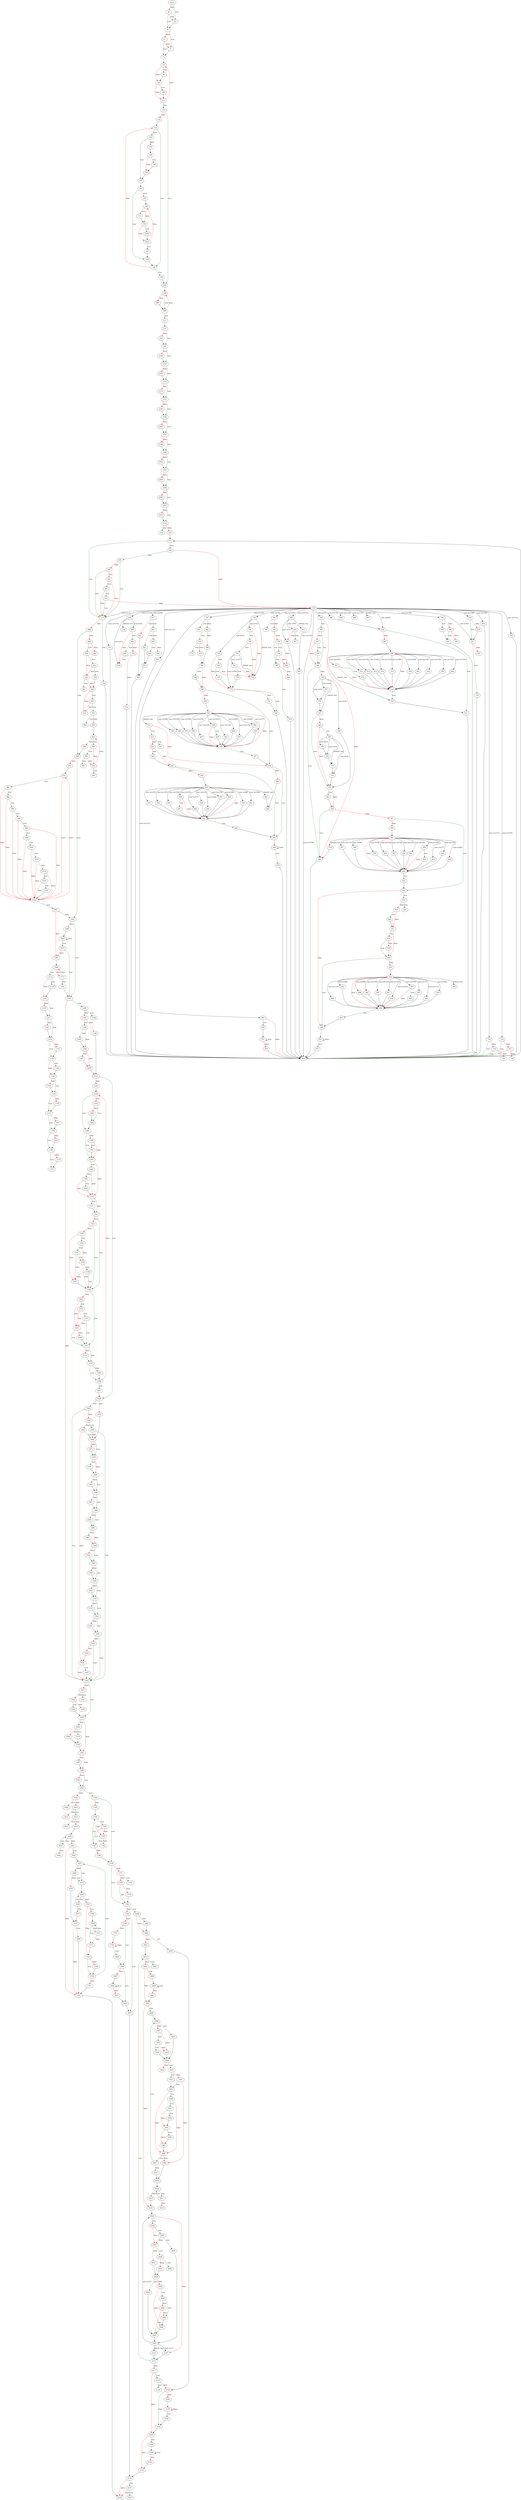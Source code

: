 digraph "main" {
	// Node definitions.
	2 [label=entry];
	56;
	60;
	61;
	67;
	71;
	72;
	74;
	98;
	102;
	108;
	113;
	119;
	122;
	123;
	136;
	139;
	140;
	148;
	151;
	153;
	157;
	159;
	160;
	171;
	176;
	187;
	188;
	190;
	194;
	195;
	199;
	206;
	208;
	211;
	215;
	218;
	220;
	223;
	224;
	271;
	282;
	285;
	290;
	293;
	299;
	303;
	310;
	312;
	316;
	325;
	329;
	332;
	338;
	344;
	353;
	356;
	357;
	359;
	361;
	364;
	367;
	370;
	372;
	374;
	376;
	378;
	384;
	385;
	387;
	390;
	391;
	395;
	396;
	397;
	398;
	399;
	400;
	403;
	404;
	405;
	406;
	407;
	408;
	409;
	413;
	414;
	415;
	424;
	425;
	428;
	431;
	435;
	438;
	440;
	443;
	444;
	448;
	449;
	450;
	451;
	452;
	453;
	456;
	457;
	458;
	459;
	460;
	461;
	462;
	466;
	467;
	468;
	470;
	475;
	479;
	480;
	486;
	493;
	497;
	498;
	502;
	503;
	504;
	505;
	506;
	507;
	510;
	511;
	512;
	513;
	514;
	515;
	516;
	520;
	521;
	522;
	525;
	531;
	537;
	538;
	540;
	543;
	545;
	550;
	552;
	554;
	555;
	557;
	563;
	565;
	568;
	570;
	576;
	578;
	580;
	586;
	587;
	590;
	591;
	595;
	596;
	597;
	598;
	599;
	600;
	603;
	604;
	605;
	606;
	607;
	608;
	609;
	613;
	615;
	621;
	623;
	626;
	630;
	634;
	635;
	639;
	640;
	641;
	642;
	643;
	644;
	647;
	648;
	649;
	650;
	651;
	652;
	653;
	657;
	658;
	662;
	663;
	664;
	666;
	667;
	669;
	674;
	678;
	688;
	693;
	695;
	703;
	705;
	714;
	715;
	716;
	719;
	722;
	724;
	727;
	730;
	732;
	733;
	737;
	744;
	747;
	749;
	756;
	760;
	763;
	770;
	772;
	776;
	782;
	784;
	785;
	789;
	791;
	795;
	799;
	803;
	807;
	814;
	816;
	817;
	822;
	824;
	827;
	830;
	832;
	833;
	837;
	843;
	849;
	853;
	854;
	857;
	859;
	861;
	862;
	870;
	871;
	878;
	882;
	883;
	884;
	887;
	888;
	898;
	900;
	902;
	909;
	912;
	916;
	918;
	921;
	926;
	929;
	932;
	935;
	939;
	943;
	946;
	951;
	955;
	959;
	962;
	965;
	968;
	969;
	974;
	976;
	982;
	986;
	990;
	994;
	998;
	1002;
	1006;
	1010;
	1014;
	1018;
	1022;
	1034;
	1041;
	1042;
	1066;
	1068;
	1073;
	1081;
	1085;
	1112;
	1118;
	1120;
	1125;
	1127;
	1130;
	1133;
	1137;
	1139;
	1143;
	1145;
	1149;
	1151;
	1155;
	1157;
	1161;
	1163;
	1167;
	1169;
	1173;
	1175;
	1177;
	1181;
	1182;
	1186;
	1190;
	1192;
	1195;
	1199;
	1200;
	1204;
	1207;
	1209;
	1212;
	1226;
	1234;
	1252;
	1266;
	1282;
	1286;
	1289;
	1293;
	1295;
	1300;
	1304;
	1308;
	1312;
	1317;
	1321;
	1323;
	1328;
	1334;
	1335;
	1339;
	1343;
	1347;
	1349;
	1350;
	1353;
	1357;
	1361;
	1369;
	1371;
	1373;
	1378;
	1381;
	1386;
	1427;
	1428;
	1452;
	1454;
	1456;
	1458;
	1463;
	1466;
	1473;
	1475;
	1478;
	1480;
	1482;
	1484;
	1487;
	1489;
	1492;
	1494;
	1497;
	1499;
	1502;
	1504;
	1507;
	1509;
	1512;
	1514;
	1519;
	1521;
	1524;
	1526;
	1530;
	1532;
	1535;
	1541;
	1543;
	1547;
	1551;
	1553;
	1556;
	1558;
	1559;
	1562;
	1568;
	1570;
	1578;
	1583;
	1585;
	1589;
	1594;
	1600;
	1602;
	1604;
	1610;
	1612;
	1613;
	1617;
	1619;
	1630;
	1637;
	1640;
	1641;
	1650;
	1657;
	1669;
	1674;
	1675;
	1676;
	1677;
	1680;
	1695;
	1699;
	1703;
	1708;
	1709;
	1713;
	1715;
	1719;
	1726;
	1728;
	1741;
	1742;
	1746;
	1748;
	1749;
	1755;
	1759;
	1762;
	1765;
	1768;
	1769;
	1771;
	1774;
	1776;
	1778;
	1781;
	1784;
	1787;
	1791;
	1792;
	1803;
	1804;
	1807;
	1808;
	1835;
	1836;
	1837;
	1838;
	1840;
	1844;
	1850;
	1852;
	1873;
	1881;
	1883;
	1884;
	1885;
	1891;
	1893;
	1898;
	1900;
	1904;
	1907;
	1912;
	1916;
	1918;
	1920;
	1923;
	1927;
	1931;
	1933;
	1936;
	1940;
	1943;
	1950;
	1954;
	1959;
	1965;
	1986;
	1995;
	1997;
	2001;
	2002;
	2004;
	2011;
	2014;
	2015;
	2016;
	2020;
	2024;
	2029;
	2036;
	2037;
	2046;
	2049;
	2051;
	2052;
	2056;
	2062;
	2084;
	2089;
	2092;
	2095;
	2096;
	2097;
	2102;
	2107;
	2110;
	2111;
	2117;
	2121;
	2124;
	2125;
	2132;
	2133;
	2143;
	2144;
	2145;
	2148;
	2149;
	2153;
	2154;
	2155;
	2157;
	2161;
	2163;
	2165;
	2167;
	2170;
	2172;
	2175;
	2177;
	2180;
	2182;
	2185;
	2187;
	2190;
	2192;
	2195;
	2197;
	2200;
	2202;
	2205;
	2207;
	2210;
	2212;
	2220;
	2225;

	// Edge definitions.
	2 -> 56 [
		color=red
		label=false
	];
	2 -> 60 [
		color=darkgreen
		label=true
	];
	56 -> 60 [
		color=red
		label=false
	];
	56 -> 61 [
		color=darkgreen
		label=true
	];
	60 -> 61;
	61 -> 67 [
		color=red
		label=false
	];
	61 -> 71 [
		color=darkgreen
		label=true
	];
	67 -> 71 [
		color=red
		label=false
	];
	67 -> 72 [
		color=darkgreen
		label=true
	];
	71 -> 72;
	72 -> 74;
	74 -> 98 [
		color=darkgreen
		label=true
	];
	74 -> 102 [
		color=red
		label=false
	];
	98 -> 102;
	102 -> 108 [
		color=darkgreen
		label=true
	];
	102 -> 113 [
		color=red
		label=false
	];
	108 -> 113;
	113 -> 74 [
		color=red
		label=false
	];
	113 -> 119 [
		color=darkgreen
		label=true
	];
	119 -> 122 [
		color=red
		label=false
	];
	119 -> 195 [
		color=darkgreen
		label=true
	];
	122 -> 123;
	123 -> 136 [
		color=red
		label=false
	];
	123 -> 190 [
		color=darkgreen
		label=true
	];
	136 -> 139 [
		color=red
		label=false
	];
	136 -> 153 [
		color=darkgreen
		label=true
	];
	139 -> 140;
	140 -> 148 [
		color=darkgreen
		label=true
	];
	140 -> 151 [
		color=red
		label=false
	];
	148 -> 151;
	151 -> 153;
	153 -> 157;
	157 -> 159 [
		color=red
		label=false
	];
	157 -> 188 [
		color=darkgreen
		label=true
	];
	159 -> 160;
	160 -> 171 [
		color=darkgreen
		label=true
	];
	160 -> 176 [
		color=red
		label=false
	];
	171 -> 176;
	176 -> 2220 [
		color=darkgreen
		label=true
	];
	176 -> 2225 [
		color=red
		label=false
	];
	187 -> 188;
	188 -> 190;
	190 -> 123 [
		color=red
		label=false
	];
	190 -> 194 [
		color=darkgreen
		label=true
	];
	194 -> 195;
	195 -> 199;
	199 -> 206 [
		color=red
		label=false
	];
	199 -> 208 [
		color=darkgreen
		label=true
	];
	206 -> 208;
	208 -> 199 [
		color=red
		label=false
	];
	208 -> 211 [
		color=darkgreen
		label=true
	];
	211 -> 215;
	215 -> 218 [
		color=red
		label=false
	];
	215 -> 220 [
		color=darkgreen
		label=true
	];
	218 -> 220;
	220 -> 2165 [
		color=red
		label=false
	];
	220 -> 2167 [
		color=darkgreen
		label=true
	];
	224 -> 271;
	271 -> 282 [
		color=red
		label=false
	];
	271 -> 312 [
		color=darkgreen
		label=true
	];
	282 -> 285 [
		color=darkgreen
		label=true
	];
	282 -> 310 [
		color=red
		label=false
	];
	285 -> 290 [
		color=red
		label=false
	];
	285 -> 312 [
		color=darkgreen
		label=true
	];
	290 -> 293 [
		color=red
		label=false
	];
	290 -> 312 [
		color=darkgreen
		label=true
	];
	293 -> 299 [
		color=darkgreen
		label=true
	];
	293 -> 312 [
		color=red
		label=false
	];
	299 -> 303 [
		color=darkgreen
		label=true
	];
	299 -> 312 [
		color=red
		label=false
	];
	303 -> 310 [
		color=red
		label=false
	];
	303 -> 312 [
		color=darkgreen
		label=true
	];
	310 -> 312 [label="case (x=-1)"];
	310 -> 325 [label="case (x=1)"];
	310 -> 486 [label="case (x=134)"];
	310 -> 493 [label="case (x=86)"];
	310 -> 522 [label="case (x=128)"];
	310 -> 531 [label="case (x=67)"];
	310 -> 540 [label="case (x=129)"];
	310 -> 554 [label="case (x=130)"];
	310 -> 555 [label="case (x=131)"];
	310 -> 557 [label="case (x=107)"];
	310 -> 678 [label="case (x=132)"];
	310 -> 716 [label="case (x=111)"];
	310 -> 724 [label="case (x=133)"];
	310 -> 732 [label="case (x=115)"];
	310 -> 733 [label="case (x=83)"];
	310 -> 785 [label="case (x=116)"];
	310 -> 817 [label="case (x=84)"];
	310 -> 849 [label="case (x=135)"];
	310 -> 861 [label="case (x=117)"];
	310 -> 862 [label="case (x=121)"];
	310 -> 882 [label="case (x=122)"];
	310 -> 883 [label="case (x=-130)"];
	310 -> 884 [label="case (x=-131)"];
	310 -> 887 [label="default case"];
	310 -> 888 [label="case (x=109)"];
	312 -> 316 [
		color=darkgreen
		label=true
	];
	312 -> 898 [
		color=red
		label=false
	];
	316 -> 888;
	325 -> 329 [
		color=darkgreen
		label=true
	];
	325 -> 480 [
		color=red
		label=false
	];
	329 -> 332 [
		color=red
		label=false
	];
	329 -> 344 [
		color=darkgreen
		label=true
	];
	332 -> 338 [
		color=darkgreen
		label=true
	];
	332 -> 344 [
		color=red
		label=false
	];
	338 -> 344;
	344 -> 353 [
		color=red
		label=false
	];
	344 -> 480 [
		color=darkgreen
		label=true
	];
	353 -> 356 [label="case (x=4)"];
	353 -> 357 [label="case (x=2)"];
	353 -> 359 [label="case (x=3)"];
	353 -> 361 [label="default case"];
	356 -> 378;
	357 -> 359;
	359 -> 361;
	361 -> 364 [
		color=red
		label=false
	];
	361 -> 378 [
		color=darkgreen
		label=true
	];
	364 -> 367 [
		color=darkgreen
		label=true
	];
	364 -> 378 [
		color=red
		label=false
	];
	367 -> 370 [label="case (x=2)"];
	367 -> 372 [label="case (x=3)"];
	367 -> 374 [label="default case"];
	367 -> 376 [label="case (x=4)"];
	370 -> 372;
	372 -> 374;
	374 -> 376;
	376 -> 378;
	378 -> 384 [
		color=darkgreen
		label=true
	];
	378 -> 385 [
		color=red
		label=false
	];
	384 -> 385;
	385 -> 387 [
		color=red
		label=false
	];
	385 -> 480 [
		color=darkgreen
		label=true
	];
	387 -> 390 [
		color=red
		label=false
	];
	387 -> 414 [
		color=darkgreen
		label=true
	];
	390 -> 391;
	391 -> 395 [label="case (x=98)"];
	391 -> 396 [label="case (x=100)"];
	391 -> 397 [label="case (x=102)"];
	391 -> 398 [label="case (x=103)"];
	391 -> 399 [label="case (x=104)"];
	391 -> 400 [label="case (x=105)"];
	391 -> 404 [label="case (x=77)"];
	391 -> 405 [label="case (x=110)"];
	391 -> 406 [label="case (x=82)"];
	391 -> 407 [label="case (x=114)"];
	391 -> 408 [label="case (x=86)"];
	391 -> 479 [label="default case"];
	395 -> 409;
	396 -> 409;
	397 -> 409;
	398 -> 409;
	399 -> 409;
	400 -> 403 [
		color=darkgreen
		label=true
	];
	400 -> 409 [
		color=red
		label=false
	];
	403 -> 409;
	404 -> 409;
	405 -> 409;
	406 -> 409;
	407 -> 409;
	408 -> 409;
	409 -> 391 [
		color=red
		label=false
	];
	409 -> 413 [
		color=darkgreen
		label=true
	];
	413 -> 414;
	414 -> 415 [
		color=darkgreen
		label=true
	];
	414 -> 468 [
		color=red
		label=false
	];
	415 -> 424 [
		color=darkgreen
		label=true
	];
	415 -> 425 [
		color=red
		label=false
	];
	425 -> 428 [
		color=darkgreen
		label=true
	];
	425 -> 431 [
		color=red
		label=false
	];
	428 -> 431;
	431 -> 435 [
		color=darkgreen
		label=true
	];
	431 -> 440 [
		color=red
		label=false
	];
	435 -> 438 [
		color=red
		label=false
	];
	435 -> 440 [
		color=darkgreen
		label=true
	];
	438 -> 440;
	440 -> 443 [
		color=red
		label=false
	];
	440 -> 468 [
		color=darkgreen
		label=true
	];
	443 -> 444;
	444 -> 448 [label="case (x=98)"];
	444 -> 449 [label="case (x=100)"];
	444 -> 450 [label="case (x=102)"];
	444 -> 451 [label="case (x=103)"];
	444 -> 452 [label="case (x=104)"];
	444 -> 453 [label="case (x=105)"];
	444 -> 457 [label="case (x=77)"];
	444 -> 458 [label="case (x=110)"];
	444 -> 459 [label="case (x=82)"];
	444 -> 460 [label="case (x=114)"];
	444 -> 461 [label="case (x=86)"];
	444 -> 466 [label="default case"];
	448 -> 462;
	449 -> 462;
	450 -> 462;
	451 -> 462;
	452 -> 462;
	453 -> 456 [
		color=darkgreen
		label=true
	];
	453 -> 462 [
		color=red
		label=false
	];
	456 -> 462;
	457 -> 462;
	458 -> 462;
	459 -> 462;
	460 -> 462;
	461 -> 462;
	462 -> 444 [
		color=red
		label=false
	];
	462 -> 467 [
		color=darkgreen
		label=true
	];
	467 -> 468;
	468 -> 470;
	470 -> 470 [
		color=red
		label=false
	];
	470 -> 475 [
		color=darkgreen
		label=true
	];
	475 -> 888;
	479 -> 480;
	480 -> 888;
	486 -> 493;
	493 -> 497 [
		color=red
		label=false
	];
	493 -> 521 [
		color=darkgreen
		label=true
	];
	497 -> 498;
	498 -> 502 [label="case (x=98)"];
	498 -> 503 [label="case (x=100)"];
	498 -> 504 [label="case (x=102)"];
	498 -> 505 [label="case (x=103)"];
	498 -> 506 [label="case (x=104)"];
	498 -> 507 [label="case (x=105)"];
	498 -> 511 [label="case (x=77)"];
	498 -> 512 [label="case (x=110)"];
	498 -> 513 [label="case (x=82)"];
	498 -> 514 [label="case (x=114)"];
	498 -> 515 [label="case (x=86)"];
	498 -> 520 [label="default case"];
	502 -> 516;
	503 -> 516;
	504 -> 516;
	505 -> 516;
	506 -> 516;
	507 -> 510 [
		color=darkgreen
		label=true
	];
	507 -> 516 [
		color=red
		label=false
	];
	510 -> 516;
	511 -> 516;
	512 -> 516;
	513 -> 516;
	514 -> 516;
	515 -> 516;
	516 -> 498 [
		color=red
		label=false
	];
	516 -> 520 [
		color=darkgreen
		label=true
	];
	520 -> 521;
	521 -> 888;
	522 -> 525 [
		color=red
		label=false
	];
	522 -> 531 [
		color=darkgreen
		label=true
	];
	525 -> 531;
	531 -> 537 [
		color=red
		label=false
	];
	531 -> 538 [
		color=darkgreen
		label=true
	];
	538 -> 888;
	540 -> 543 [
		color=darkgreen
		label=true
	];
	540 -> 545 [
		color=red
		label=false
	];
	543 -> 552;
	545 -> 550 [
		color=red
		label=false
	];
	545 -> 552 [
		color=darkgreen
		label=true
	];
	552 -> 888;
	554 -> 888;
	555 -> 888;
	557 -> 563 [
		color=darkgreen
		label=true
	];
	557 -> 565 [
		color=red
		label=false
	];
	565 -> 568 [
		color=red
		label=false
	];
	565 -> 570 [
		color=darkgreen
		label=true
	];
	568 -> 580;
	570 -> 576 [
		color=red
		label=false
	];
	570 -> 578 [
		color=darkgreen
		label=true
	];
	576 -> 580;
	580 -> 586 [
		color=darkgreen
		label=true
	];
	580 -> 587 [
		color=red
		label=false
	];
	586 -> 587;
	587 -> 590 [
		color=red
		label=false
	];
	587 -> 658 [
		color=darkgreen
		label=true
	];
	590 -> 591;
	591 -> 595 [label="case (x=98)"];
	591 -> 596 [label="case (x=100)"];
	591 -> 597 [label="case (x=102)"];
	591 -> 598 [label="case (x=103)"];
	591 -> 599 [label="case (x=104)"];
	591 -> 600 [label="case (x=105)"];
	591 -> 604 [label="case (x=77)"];
	591 -> 605 [label="case (x=110)"];
	591 -> 606 [label="case (x=82)"];
	591 -> 607 [label="case (x=114)"];
	591 -> 608 [label="case (x=86)"];
	591 -> 613 [label="default case"];
	595 -> 609;
	596 -> 609;
	597 -> 609;
	598 -> 609;
	599 -> 609;
	600 -> 603 [
		color=darkgreen
		label=true
	];
	600 -> 609 [
		color=red
		label=false
	];
	603 -> 609;
	604 -> 609;
	605 -> 609;
	606 -> 609;
	607 -> 609;
	608 -> 609;
	609 -> 591 [
		color=red
		label=false
	];
	609 -> 657 [
		color=darkgreen
		label=true
	];
	613 -> 615 [
		color=darkgreen
		label=true
	];
	613 -> 658 [
		color=red
		label=false
	];
	615 -> 621 [
		color=darkgreen
		label=true
	];
	615 -> 623 [
		color=red
		label=false
	];
	623 -> 626 [
		color=darkgreen
		label=true
	];
	623 -> 630 [
		color=red
		label=false
	];
	626 -> 630;
	630 -> 634 [
		color=red
		label=false
	];
	630 -> 667 [
		color=darkgreen
		label=true
	];
	634 -> 635;
	635 -> 639 [label="case (x=98)"];
	635 -> 640 [label="case (x=100)"];
	635 -> 641 [label="case (x=102)"];
	635 -> 642 [label="case (x=103)"];
	635 -> 643 [label="case (x=104)"];
	635 -> 644 [label="case (x=105)"];
	635 -> 648 [label="case (x=77)"];
	635 -> 649 [label="case (x=110)"];
	635 -> 650 [label="case (x=82)"];
	635 -> 651 [label="case (x=114)"];
	635 -> 652 [label="case (x=86)"];
	635 -> 662 [label="default case"];
	639 -> 653;
	640 -> 653;
	641 -> 653;
	642 -> 653;
	643 -> 653;
	644 -> 647 [
		color=darkgreen
		label=true
	];
	644 -> 653 [
		color=red
		label=false
	];
	647 -> 653;
	648 -> 653;
	649 -> 653;
	650 -> 653;
	651 -> 653;
	652 -> 653;
	653 -> 635 [
		color=red
		label=false
	];
	653 -> 666 [
		color=darkgreen
		label=true
	];
	657 -> 658;
	658 -> 663 [
		color=red
		label=false
	];
	658 -> 667 [
		color=darkgreen
		label=true
	];
	662 -> 664;
	663 -> 664;
	666 -> 667;
	667 -> 669;
	669 -> 669 [
		color=red
		label=false
	];
	669 -> 674 [
		color=darkgreen
		label=true
	];
	674 -> 888;
	678 -> 688 [label="case (x=0)"];
	678 -> 705 [label="case (x=1)"];
	678 -> 714 [label="default case"];
	688 -> 693 [
		color=darkgreen
		label=true
	];
	688 -> 705 [
		color=red
		label=false
	];
	693 -> 695 [
		color=darkgreen
		label=true
	];
	693 -> 703 [
		color=red
		label=false
	];
	703 -> 705 [
		color=darkgreen
		label=true
	];
	703 -> 715 [
		color=red
		label=false
	];
	715 -> 888;
	716 -> 719 [
		color=red
		label=false
	];
	716 -> 888 [
		color=darkgreen
		label=true
	];
	719 -> 722 [
		color=red
		label=false
	];
	719 -> 888 [
		color=darkgreen
		label=true
	];
	724 -> 727 [
		color=red
		label=false
	];
	724 -> 888 [
		color=darkgreen
		label=true
	];
	727 -> 730 [
		color=red
		label=false
	];
	727 -> 888 [
		color=darkgreen
		label=true
	];
	732 -> 888;
	733 -> 737 [label="case (x=0)"];
	733 -> 749 [label="case (x=2)"];
	733 -> 782 [label="default case"];
	737 -> 744 [
		color=darkgreen
		label=true
	];
	737 -> 772 [
		color=red
		label=false
	];
	744 -> 747 [
		color=darkgreen
		label=true
	];
	744 -> 782 [
		color=red
		label=false
	];
	747 -> 772;
	749 -> 756 [
		color=darkgreen
		label=true
	];
	749 -> 782 [
		color=red
		label=false
	];
	756 -> 760 [
		color=darkgreen
		label=true
	];
	756 -> 782 [
		color=red
		label=false
	];
	760 -> 763 [label="case (x=37)"];
	760 -> 772 [label="case (x=98)"];
	760 -> 782 [label="default case"];
	763 -> 770 [
		color=darkgreen
		label=true
	];
	763 -> 782 [
		color=red
		label=false
	];
	770 -> 772;
	772 -> 776 [
		color=red
		label=false
	];
	772 -> 784 [
		color=darkgreen
		label=true
	];
	776 -> 784;
	784 -> 888;
	785 -> 789 [
		color=darkgreen
		label=true
	];
	785 -> 791 [
		color=red
		label=false
	];
	791 -> 795 [
		color=red
		label=false
	];
	791 -> 807 [
		color=darkgreen
		label=true
	];
	795 -> 799 [
		color=darkgreen
		label=true
	];
	795 -> 803 [
		color=red
		label=false
	];
	799 -> 803 [
		color=red
		label=false
	];
	799 -> 807 [
		color=darkgreen
		label=true
	];
	807 -> 814 [
		color=red
		label=false
	];
	807 -> 816 [
		color=darkgreen
		label=true
	];
	816 -> 888;
	817 -> 822 [
		color=red
		label=false
	];
	817 -> 824 [
		color=darkgreen
		label=true
	];
	822 -> 843;
	824 -> 827 [
		color=darkgreen
		label=true
	];
	824 -> 830 [
		color=red
		label=false
	];
	827 -> 837;
	830 -> 832 [
		color=red
		label=false
	];
	830 -> 833 [
		color=darkgreen
		label=true
	];
	833 -> 837;
	837 -> 843;
	843 -> 888;
	849 -> 853 [label="default case"];
	849 -> 854 [label="case (x=0)"];
	849 -> 859 [label="case (x=1)"];
	854 -> 857 [
		color=darkgreen
		label=true
	];
	854 -> 859 [
		color=red
		label=false
	];
	859 -> 888;
	861 -> 888;
	862 -> 870 [
		color=darkgreen
		label=true
	];
	862 -> 888 [
		color=red
		label=false
	];
	870 -> 871;
	871 -> 871 [
		color=darkgreen
		label=true
	];
	871 -> 878 [
		color=red
		label=false
	];
	878 -> 888;
	882 -> 888;
	888 -> 271;
	898 -> 900 [
		color=red
		label=false
	];
	898 -> 969 [
		color=darkgreen
		label=true
	];
	900 -> 902 [
		color=red
		label=false
	];
	900 -> 909 [
		color=darkgreen
		label=true
	];
	909 -> 912 [
		color=darkgreen
		label=true
	];
	909 -> 918 [
		color=red
		label=false
	];
	912 -> 916 [
		color=darkgreen
		label=true
	];
	912 -> 918 [
		color=red
		label=false
	];
	916 -> 926;
	918 -> 921 [
		color=darkgreen
		label=true
	];
	918 -> 926 [
		color=red
		label=false
	];
	926 -> 929 [
		color=darkgreen
		label=true
	];
	926 -> 932 [
		color=red
		label=false
	];
	929 -> 932 [
		color=red
		label=false
	];
	929 -> 935 [
		color=darkgreen
		label=true
	];
	935 -> 939 [
		color=red
		label=false
	];
	935 -> 965 [
		color=darkgreen
		label=true
	];
	939 -> 943;
	943 -> 946 [
		color=darkgreen
		label=true
	];
	943 -> 968 [
		color=red
		label=false
	];
	946 -> 951 [
		color=darkgreen
		label=true
	];
	946 -> 959 [
		color=red
		label=false
	];
	951 -> 955 [
		color=darkgreen
		label=true
	];
	951 -> 959 [
		color=red
		label=false
	];
	959 -> 943 [
		color=red
		label=false
	];
	959 -> 962 [
		color=darkgreen
		label=true
	];
	968 -> 969;
	969 -> 974 [
		color=red
		label=false
	];
	969 -> 1042 [
		color=darkgreen
		label=true
	];
	974 -> 976;
	976 -> 982 [
		color=darkgreen
		label=true
	];
	976 -> 1034 [
		color=red
		label=false
	];
	982 -> 986 [
		color=darkgreen
		label=true
	];
	982 -> 1034 [
		color=red
		label=false
	];
	986 -> 990 [
		color=darkgreen
		label=true
	];
	986 -> 1034 [
		color=red
		label=false
	];
	990 -> 994 [
		color=darkgreen
		label=true
	];
	990 -> 1034 [
		color=red
		label=false
	];
	994 -> 998 [
		color=darkgreen
		label=true
	];
	994 -> 1034 [
		color=red
		label=false
	];
	998 -> 1002 [
		color=darkgreen
		label=true
	];
	998 -> 1034 [
		color=red
		label=false
	];
	1002 -> 1006 [
		color=darkgreen
		label=true
	];
	1002 -> 1034 [
		color=red
		label=false
	];
	1006 -> 1010 [
		color=darkgreen
		label=true
	];
	1006 -> 1034 [
		color=red
		label=false
	];
	1010 -> 1014 [
		color=darkgreen
		label=true
	];
	1010 -> 1034 [
		color=red
		label=false
	];
	1014 -> 1018 [
		color=darkgreen
		label=true
	];
	1014 -> 1034 [
		color=red
		label=false
	];
	1018 -> 1022 [
		color=darkgreen
		label=true
	];
	1018 -> 1034 [
		color=red
		label=false
	];
	1022 -> 1034;
	1034 -> 976 [
		color=red
		label=false
	];
	1034 -> 1041 [
		color=darkgreen
		label=true
	];
	1041 -> 1042 [
		color=darkgreen
		label=true
	];
	1041 -> 1081 [
		color=red
		label=false
	];
	1042 -> 1066 [
		color=red
		label=false
	];
	1042 -> 1182 [
		color=darkgreen
		label=true
	];
	1066 -> 1068;
	1068 -> 1068 [
		color=red
		label=false
	];
	1068 -> 1073 [
		color=darkgreen
		label=true
	];
	1073 -> 1081 [
		color=red
		label=false
	];
	1073 -> 1182 [
		color=darkgreen
		label=true
	];
	1081 -> 1085;
	1085 -> 1112 [
		color=darkgreen
		label=true
	];
	1085 -> 1177 [
		color=red
		label=false
	];
	1112 -> 1118 [
		color=darkgreen
		label=true
	];
	1112 -> 1120 [
		color=red
		label=false
	];
	1118 -> 1120;
	1120 -> 1125 [
		color=red
		label=false
	];
	1120 -> 1127 [
		color=darkgreen
		label=true
	];
	1125 -> 1127;
	1127 -> 1130 [
		color=red
		label=false
	];
	1127 -> 1133 [
		color=darkgreen
		label=true
	];
	1130 -> 1133;
	1133 -> 1137 [
		color=red
		label=false
	];
	1133 -> 1139 [
		color=darkgreen
		label=true
	];
	1137 -> 1139;
	1139 -> 1143 [
		color=darkgreen
		label=true
	];
	1139 -> 1145 [
		color=red
		label=false
	];
	1143 -> 1145;
	1145 -> 1149 [
		color=red
		label=false
	];
	1145 -> 1151 [
		color=darkgreen
		label=true
	];
	1149 -> 1151;
	1151 -> 1155 [
		color=red
		label=false
	];
	1151 -> 1157 [
		color=darkgreen
		label=true
	];
	1155 -> 1157;
	1157 -> 1161 [
		color=red
		label=false
	];
	1157 -> 1163 [
		color=darkgreen
		label=true
	];
	1161 -> 1163;
	1163 -> 1167 [
		color=red
		label=false
	];
	1163 -> 1169 [
		color=darkgreen
		label=true
	];
	1167 -> 1169;
	1169 -> 1173 [
		color=red
		label=false
	];
	1169 -> 1175 [
		color=darkgreen
		label=true
	];
	1173 -> 1175;
	1177 -> 1085 [
		color=red
		label=false
	];
	1177 -> 1181 [
		color=darkgreen
		label=true
	];
	1181 -> 1182;
	1182 -> 1186 [
		color=darkgreen
		label=true
	];
	1182 -> 1543 [
		color=red
		label=false
	];
	1186 -> 1190 [
		color=darkgreen
		label=true
	];
	1186 -> 1192 [
		color=red
		label=false
	];
	1192 -> 1195 [
		color=red
		label=false
	];
	1192 -> 1199 [
		color=darkgreen
		label=true
	];
	1195 -> 1212;
	1199 -> 1200 [
		color=darkgreen
		label=true
	];
	1199 -> 1204 [
		color=red
		label=false
	];
	1200 -> 1204;
	1204 -> 1207 [
		color=darkgreen
		label=true
	];
	1204 -> 1209 [
		color=red
		label=false
	];
	1207 -> 1209;
	1209 -> 1212;
	1212 -> 1226 [
		color=red
		label=false
	];
	1212 -> 1428 [
		color=darkgreen
		label=true
	];
	1226 -> 1234;
	1234 -> 1252 [
		color=red
		label=false
	];
	1234 -> 1286 [
		color=darkgreen
		label=true
	];
	1252 -> 1266 [
		color=red
		label=false
	];
	1252 -> 1282 [
		color=darkgreen
		label=true
	];
	1266 -> 1282;
	1282 -> 1286;
	1286 -> 1289 [
		color=red
		label=false
	];
	1286 -> 1295 [
		color=darkgreen
		label=true
	];
	1289 -> 1293 [
		color=darkgreen
		label=true
	];
	1289 -> 1295 [
		color=red
		label=false
	];
	1293 -> 1295;
	1295 -> 1300 [
		color=darkgreen
		label=true
	];
	1295 -> 1312 [
		color=red
		label=false
	];
	1300 -> 1304 [
		color=darkgreen
		label=true
	];
	1300 -> 1312 [
		color=red
		label=false
	];
	1304 -> 1308 [
		color=darkgreen
		label=true
	];
	1304 -> 1312 [
		color=red
		label=false
	];
	1308 -> 1312;
	1312 -> 1317 [
		color=darkgreen
		label=true
	];
	1312 -> 1321 [
		color=red
		label=false
	];
	1317 -> 1321;
	1321 -> 1323 [
		color=red
		label=false
	];
	1321 -> 1349 [
		color=darkgreen
		label=true
	];
	1323 -> 1328 [
		color=red
		label=false
	];
	1323 -> 1349 [
		color=darkgreen
		label=true
	];
	1328 -> 1334 [
		color=darkgreen
		label=true
	];
	1328 -> 1347 [
		color=red
		label=false
	];
	1334 -> 1335 [
		color=darkgreen
		label=true
	];
	1334 -> 1339 [
		color=red
		label=false
	];
	1335 -> 1339 [
		color=darkgreen
		label=true
	];
	1335 -> 1347 [
		color=red
		label=false
	];
	1339 -> 1343 [
		color=darkgreen
		label=true
	];
	1339 -> 1349 [
		color=red
		label=false
	];
	1343 -> 1347 [
		color=red
		label=false
	];
	1343 -> 1349 [
		color=darkgreen
		label=true
	];
	1347 -> 1349;
	1349 -> 1350 [
		color=red
		label=false
	];
	1349 -> 1371 [
		color=darkgreen
		label=true
	];
	1350 -> 1353 [
		color=darkgreen
		label=true
	];
	1350 -> 1361 [
		color=red
		label=false
	];
	1353 -> 1357 [
		color=darkgreen
		label=true
	];
	1353 -> 1361 [
		color=red
		label=false
	];
	1357 -> 1361 [
		color=red
		label=false
	];
	1357 -> 1371 [
		color=darkgreen
		label=true
	];
	1361 -> 1369 [
		color=red
		label=false
	];
	1361 -> 1371 [
		color=darkgreen
		label=true
	];
	1369 -> 1371;
	1371 -> 1373 [
		color=red
		label=false
	];
	1371 -> 1378 [
		color=darkgreen
		label=true
	];
	1373 -> 1378;
	1378 -> 1381 [
		color=red
		label=false
	];
	1378 -> 1386 [
		color=darkgreen
		label=true
	];
	1381 -> 1386;
	1386 -> 1234 [
		color=red
		label=false
	];
	1386 -> 1427 [
		color=darkgreen
		label=true
	];
	1427 -> 1428;
	1428 -> 1452 [
		color=red
		label=false
	];
	1428 -> 1454 [
		color=darkgreen
		label=true
	];
	1452 -> 1466;
	1454 -> 1456 [
		color=red
		label=false
	];
	1454 -> 1543 [
		color=darkgreen
		label=true
	];
	1456 -> 1458 [
		color=red
		label=false
	];
	1456 -> 1463 [
		color=darkgreen
		label=true
	];
	1458 -> 1466 [
		color=darkgreen
		label=true
	];
	1458 -> 1535 [
		color=red
		label=false
	];
	1463 -> 1466 [
		color=red
		label=false
	];
	1463 -> 1543 [
		color=darkgreen
		label=true
	];
	1466 -> 1473 [
		color=red
		label=false
	];
	1466 -> 1475 [
		color=darkgreen
		label=true
	];
	1473 -> 1475;
	1475 -> 1478 [
		color=darkgreen
		label=true
	];
	1475 -> 1480 [
		color=red
		label=false
	];
	1478 -> 1480;
	1480 -> 1482 [
		color=red
		label=false
	];
	1480 -> 1484 [
		color=darkgreen
		label=true
	];
	1482 -> 1484;
	1484 -> 1487 [
		color=red
		label=false
	];
	1484 -> 1489 [
		color=darkgreen
		label=true
	];
	1487 -> 1489;
	1489 -> 1492 [
		color=red
		label=false
	];
	1489 -> 1494 [
		color=darkgreen
		label=true
	];
	1492 -> 1494;
	1494 -> 1497 [
		color=darkgreen
		label=true
	];
	1494 -> 1499 [
		color=red
		label=false
	];
	1497 -> 1499;
	1499 -> 1502 [
		color=red
		label=false
	];
	1499 -> 1504 [
		color=darkgreen
		label=true
	];
	1502 -> 1504;
	1504 -> 1507 [
		color=red
		label=false
	];
	1504 -> 1509 [
		color=darkgreen
		label=true
	];
	1507 -> 1509;
	1509 -> 1512 [
		color=red
		label=false
	];
	1509 -> 1514 [
		color=darkgreen
		label=true
	];
	1512 -> 1514;
	1514 -> 1519 [
		color=red
		label=false
	];
	1514 -> 1521 [
		color=darkgreen
		label=true
	];
	1519 -> 1521;
	1521 -> 1524 [
		color=red
		label=false
	];
	1521 -> 1526 [
		color=darkgreen
		label=true
	];
	1524 -> 1526;
	1526 -> 1530 [
		color=red
		label=false
	];
	1526 -> 1543 [
		color=darkgreen
		label=true
	];
	1530 -> 1532 [
		color=red
		label=false
	];
	1530 -> 1543 [
		color=darkgreen
		label=true
	];
	1532 -> 1535;
	1535 -> 1541 [
		color=darkgreen
		label=true
	];
	1535 -> 1543 [
		color=red
		label=false
	];
	1541 -> 1543;
	1543 -> 1547 [
		color=red
		label=false
	];
	1543 -> 1559 [
		color=darkgreen
		label=true
	];
	1547 -> 1551 [
		color=darkgreen
		label=true
	];
	1547 -> 1553 [
		color=red
		label=false
	];
	1553 -> 1556 [
		color=red
		label=false
	];
	1553 -> 1558 [
		color=darkgreen
		label=true
	];
	1558 -> 1559;
	1559 -> 1562 [
		color=darkgreen
		label=true
	];
	1559 -> 1583 [
		color=red
		label=false
	];
	1562 -> 1568 [
		color=red
		label=false
	];
	1562 -> 1570 [
		color=darkgreen
		label=true
	];
	1568 -> 1578;
	1570 -> 1578;
	1578 -> 1583;
	1583 -> 1585 [
		color=darkgreen
		label=true
	];
	1583 -> 1589 [
		color=red
		label=false
	];
	1585 -> 1589;
	1589 -> 1594 [
		color=red
		label=false
	];
	1589 -> 1600 [
		color=darkgreen
		label=true
	];
	1594 -> 1600;
	1600 -> 1602 [
		color=red
		label=false
	];
	1600 -> 1746 [
		color=darkgreen
		label=true
	];
	1602 -> 1604 [
		color=darkgreen
		label=true
	];
	1602 -> 1610 [
		color=red
		label=false
	];
	1610 -> 1612 [
		color=red
		label=false
	];
	1610 -> 1613 [
		color=darkgreen
		label=true
	];
	1613 -> 1617 [
		color=darkgreen
		label=true
	];
	1613 -> 1619 [
		color=red
		label=false
	];
	1619 -> 1630;
	1630 -> 1637 [
		color=darkgreen
		label=true
	];
	1630 -> 1641 [
		color=red
		label=false
	];
	1637 -> 1630 [
		color=darkgreen
		label=true
	];
	1637 -> 1640 [
		color=red
		label=false
	];
	1641 -> 1650 [
		color=darkgreen
		label=true
	];
	1641 -> 1742 [
		color=red
		label=false
	];
	1650 -> 1657;
	1657 -> 1669 [
		color=red
		label=false
	];
	1657 -> 1674 [
		color=darkgreen
		label=true
	];
	1669 -> 1674 [
		color=darkgreen
		label=true
	];
	1669 -> 1676 [
		color=red
		label=false
	];
	1674 -> 1695;
	1675 -> 1677;
	1676 -> 1677;
	1677 -> 1680 [
		color=darkgreen
		label=true
	];
	1677 -> 1742 [
		color=red
		label=false
	];
	1680 -> 1742;
	1695 -> 1699 [
		color=darkgreen
		label=true
	];
	1695 -> 1703 [
		color=red
		label=false
	];
	1699 -> 1675 [
		color=red
		label=false
	];
	1699 -> 1695 [
		color=darkgreen
		label=true
	];
	1703 -> 1708 [
		color=darkgreen
		label=true
	];
	1703 -> 1719 [
		color=red
		label=false
	];
	1708 -> 1709;
	1709 -> 1713 [
		color=red
		label=false
	];
	1709 -> 1715 [
		color=darkgreen
		label=true
	];
	1713 -> 1709 [
		color=darkgreen
		label=true
	];
	1713 -> 1715 [
		color=red
		label=false
	];
	1715 -> 1719;
	1719 -> 1726 [
		color=darkgreen
		label=true
	];
	1719 -> 1728 [
		color=red
		label=false
	];
	1726 -> 1657 [
		color=darkgreen
		label=true
	];
	1726 -> 1741 [
		color=red
		label=false
	];
	1728 -> 1726;
	1741 -> 1742;
	1742 -> 2163;
	1746 -> 1748 [
		color=red
		label=false
	];
	1746 -> 1769 [
		color=darkgreen
		label=true
	];
	1748 -> 1749;
	1749 -> 1755 [
		color=darkgreen
		label=true
	];
	1749 -> 1759 [
		color=red
		label=false
	];
	1755 -> 1759 [
		color=red
		label=false
	];
	1755 -> 1765 [
		color=darkgreen
		label=true
	];
	1759 -> 1762 [
		color=red
		label=false
	];
	1759 -> 1765 [
		color=darkgreen
		label=true
	];
	1765 -> 1749 [
		color=darkgreen
		label=true
	];
	1765 -> 1768 [
		color=red
		label=false
	];
	1768 -> 1769;
	1769 -> 1771 [
		color=red
		label=false
	];
	1769 -> 1781 [
		color=darkgreen
		label=true
	];
	1771 -> 1774 [
		color=darkgreen
		label=true
	];
	1771 -> 1776 [
		color=red
		label=false
	];
	1776 -> 1778 [
		color=red
		label=false
	];
	1776 -> 1781 [
		color=darkgreen
		label=true
	];
	1778 -> 1781;
	1781 -> 1784 [
		color=red
		label=false
	];
	1781 -> 1838 [
		color=darkgreen
		label=true
	];
	1784 -> 1787 [
		color=red
		label=false
	];
	1784 -> 1837 [
		color=darkgreen
		label=true
	];
	1787 -> 1791 [
		color=red
		label=false
	];
	1787 -> 1804 [
		color=darkgreen
		label=true
	];
	1791 -> 1792;
	1792 -> 1792 [
		color=red
		label=false
	];
	1792 -> 1803 [
		color=darkgreen
		label=true
	];
	1803 -> 1804;
	1804 -> 1807 [
		color=red
		label=false
	];
	1804 -> 1836 [
		color=darkgreen
		label=true
	];
	1807 -> 1808;
	1808 -> 1808 [
		color=darkgreen
		label=true
	];
	1808 -> 1835 [
		color=red
		label=false
	];
	1835 -> 1836;
	1836 -> 1837;
	1837 -> 2155;
	1838 -> 1840 [
		color=darkgreen
		label=true
	];
	1838 -> 1844 [
		color=red
		label=false
	];
	1840 -> 1844;
	1844 -> 1850 [
		color=darkgreen
		label=true
	];
	1844 -> 1852 [
		color=red
		label=false
	];
	1850 -> 2125;
	1852 -> 1873;
	1873 -> 1881 [
		color=darkgreen
		label=true
	];
	1873 -> 1883 [
		color=red
		label=false
	];
	1883 -> 1884 [
		color=darkgreen
		label=true
	];
	1883 -> 1893 [
		color=red
		label=false
	];
	1884 -> 1885;
	1885 -> 1885 [
		color=darkgreen
		label=true
	];
	1885 -> 1891 [
		color=red
		label=false
	];
	1891 -> 1893;
	1893 -> 1898 [
		color=darkgreen
		label=true
	];
	1893 -> 2016 [
		color=red
		label=false
	];
	1898 -> 1900;
	1900 -> 1904 [
		color=darkgreen
		label=true
	];
	1900 -> 1907 [
		color=red
		label=false
	];
	1904 -> 1920;
	1907 -> 1912 [
		color=darkgreen
		label=true
	];
	1907 -> 1918 [
		color=red
		label=false
	];
	1912 -> 1916 [
		color=darkgreen
		label=true
	];
	1912 -> 1918 [
		color=red
		label=false
	];
	1916 -> 1920;
	1918 -> 1920;
	1920 -> 1923 [
		color=red
		label=false
	];
	1920 -> 1927 [
		color=darkgreen
		label=true
	];
	1927 -> 1931 [
		color=darkgreen
		label=true
	];
	1927 -> 1933 [
		color=red
		label=false
	];
	1931 -> 1936;
	1933 -> 1936 [
		color=darkgreen
		label=true
	];
	1933 -> 1995 [
		color=red
		label=false
	];
	1936 -> 1940 [
		color=darkgreen
		label=true
	];
	1936 -> 1986 [
		color=red
		label=false
	];
	1940 -> 1943 [
		color=darkgreen
		label=true
	];
	1940 -> 1986 [
		color=red
		label=false
	];
	1943 -> 1950 [
		color=darkgreen
		label=true
	];
	1943 -> 1954 [
		color=red
		label=false
	];
	1950 -> 1954;
	1954 -> 1959 [
		color=darkgreen
		label=true
	];
	1954 -> 1965 [
		color=red
		label=false
	];
	1959 -> 1965;
	1965 -> 1986;
	1986 -> 1995 [
		color=red
		label=false
	];
	1986 -> 1997 [
		color=darkgreen
		label=true
	];
	1995 -> 2002;
	1997 -> 1900 [
		color=darkgreen
		label=true
	];
	1997 -> 2001 [
		color=red
		label=false
	];
	2001 -> 2002;
	2002 -> 2004;
	2004 -> 2011 [
		color=darkgreen
		label=true
	];
	2004 -> 2015 [
		color=red
		label=false
	];
	2011 -> 2004 [
		color=darkgreen
		label=true
	];
	2011 -> 2014 [
		color=red
		label=false
	];
	2015 -> 2016;
	2016 -> 2020;
	2020 -> 2024 [
		color=darkgreen
		label=true
	];
	2020 -> 2107 [
		color=red
		label=false
	];
	2024 -> 2029 [
		color=darkgreen
		label=true
	];
	2024 -> 2037 [
		color=red
		label=false
	];
	2029 -> 2036 [
		color=darkgreen
		label=true
	];
	2029 -> 2037 [
		color=red
		label=false
	];
	2036 -> 2102;
	2037 -> 2046 [
		color=darkgreen
		label=true
	];
	2037 -> 2052 [
		color=red
		label=false
	];
	2046 -> 2049 [
		color=darkgreen
		label=true
	];
	2046 -> 2051 [
		color=red
		label=false
	];
	2051 -> 2056;
	2052 -> 2056;
	2056 -> 2062 [
		color=darkgreen
		label=true
	];
	2056 -> 2084 [
		color=red
		label=false
	];
	2062 -> 2097;
	2084 -> 2089 [
		color=darkgreen
		label=true
	];
	2084 -> 2096 [
		color=red
		label=false
	];
	2089 -> 2092 [
		color=red
		label=false
	];
	2089 -> 2095 [
		color=darkgreen
		label=true
	];
	2092 -> 2095 [
		color=red
		label=false
	];
	2092 -> 2097 [
		color=darkgreen
		label=true
	];
	2095 -> 2096;
	2096 -> 2097;
	2097 -> 2102;
	2102 -> 2020 [label="case (x=0)"];
	2102 -> 2107 [label="case (x=7)"];
	2102 -> 2110 [label="default case"];
	2107 -> 2111;
	2110 -> 2111;
	2111 -> 1873 [
		color=darkgreen
		label=true
	];
	2111 -> 2117 [
		color=red
		label=false
	];
	2117 -> 2121 [
		color=darkgreen
		label=true
	];
	2117 -> 2145 [
		color=red
		label=false
	];
	2121 -> 2124 [
		color=darkgreen
		label=true
	];
	2121 -> 2125 [
		color=red
		label=false
	];
	2125 -> 2132 [
		color=red
		label=false
	];
	2125 -> 2144 [
		color=darkgreen
		label=true
	];
	2132 -> 2133;
	2133 -> 2133 [
		color=red
		label=false
	];
	2133 -> 2143 [
		color=darkgreen
		label=true
	];
	2143 -> 2144;
	2144 -> 2145;
	2145 -> 2148 [
		color=darkgreen
		label=true
	];
	2145 -> 2154 [
		color=red
		label=false
	];
	2148 -> 2149;
	2149 -> 2149 [
		color=darkgreen
		label=true
	];
	2149 -> 2153 [
		color=red
		label=false
	];
	2153 -> 2154;
	2154 -> 2155;
	2155 -> 2157 [
		color=darkgreen
		label=true
	];
	2155 -> 2163 [
		color=red
		label=false
	];
	2157 -> 2161 [
		color=darkgreen
		label=true
	];
	2157 -> 2163 [
		color=red
		label=false
	];
	2165 -> 2167;
	2167 -> 2170 [
		color=red
		label=false
	];
	2167 -> 2172 [
		color=darkgreen
		label=true
	];
	2170 -> 2172;
	2172 -> 2175 [
		color=red
		label=false
	];
	2172 -> 2177 [
		color=darkgreen
		label=true
	];
	2175 -> 2177;
	2177 -> 2180 [
		color=red
		label=false
	];
	2177 -> 2182 [
		color=darkgreen
		label=true
	];
	2180 -> 2182;
	2182 -> 2185 [
		color=red
		label=false
	];
	2182 -> 2187 [
		color=darkgreen
		label=true
	];
	2185 -> 2187;
	2187 -> 2190 [
		color=red
		label=false
	];
	2187 -> 2192 [
		color=darkgreen
		label=true
	];
	2190 -> 2192;
	2192 -> 2195 [
		color=red
		label=false
	];
	2192 -> 2197 [
		color=darkgreen
		label=true
	];
	2195 -> 2197;
	2197 -> 2200 [
		color=red
		label=false
	];
	2197 -> 2202 [
		color=darkgreen
		label=true
	];
	2200 -> 2202;
	2202 -> 2205 [
		color=red
		label=false
	];
	2202 -> 2207 [
		color=darkgreen
		label=true
	];
	2205 -> 2207;
	2207 -> 2210 [
		color=red
		label=false
	];
	2207 -> 2212 [
		color=darkgreen
		label=true
	];
	2210 -> 2212;
	2212 -> 223 [
		color=darkgreen
		label=true
	];
	2212 -> 224 [
		color=red
		label=false
	];
	2220 -> 2225;
	2225 -> 160 [
		color=red
		label=false
	];
	2225 -> 187 [
		color=darkgreen
		label=true
	];
}